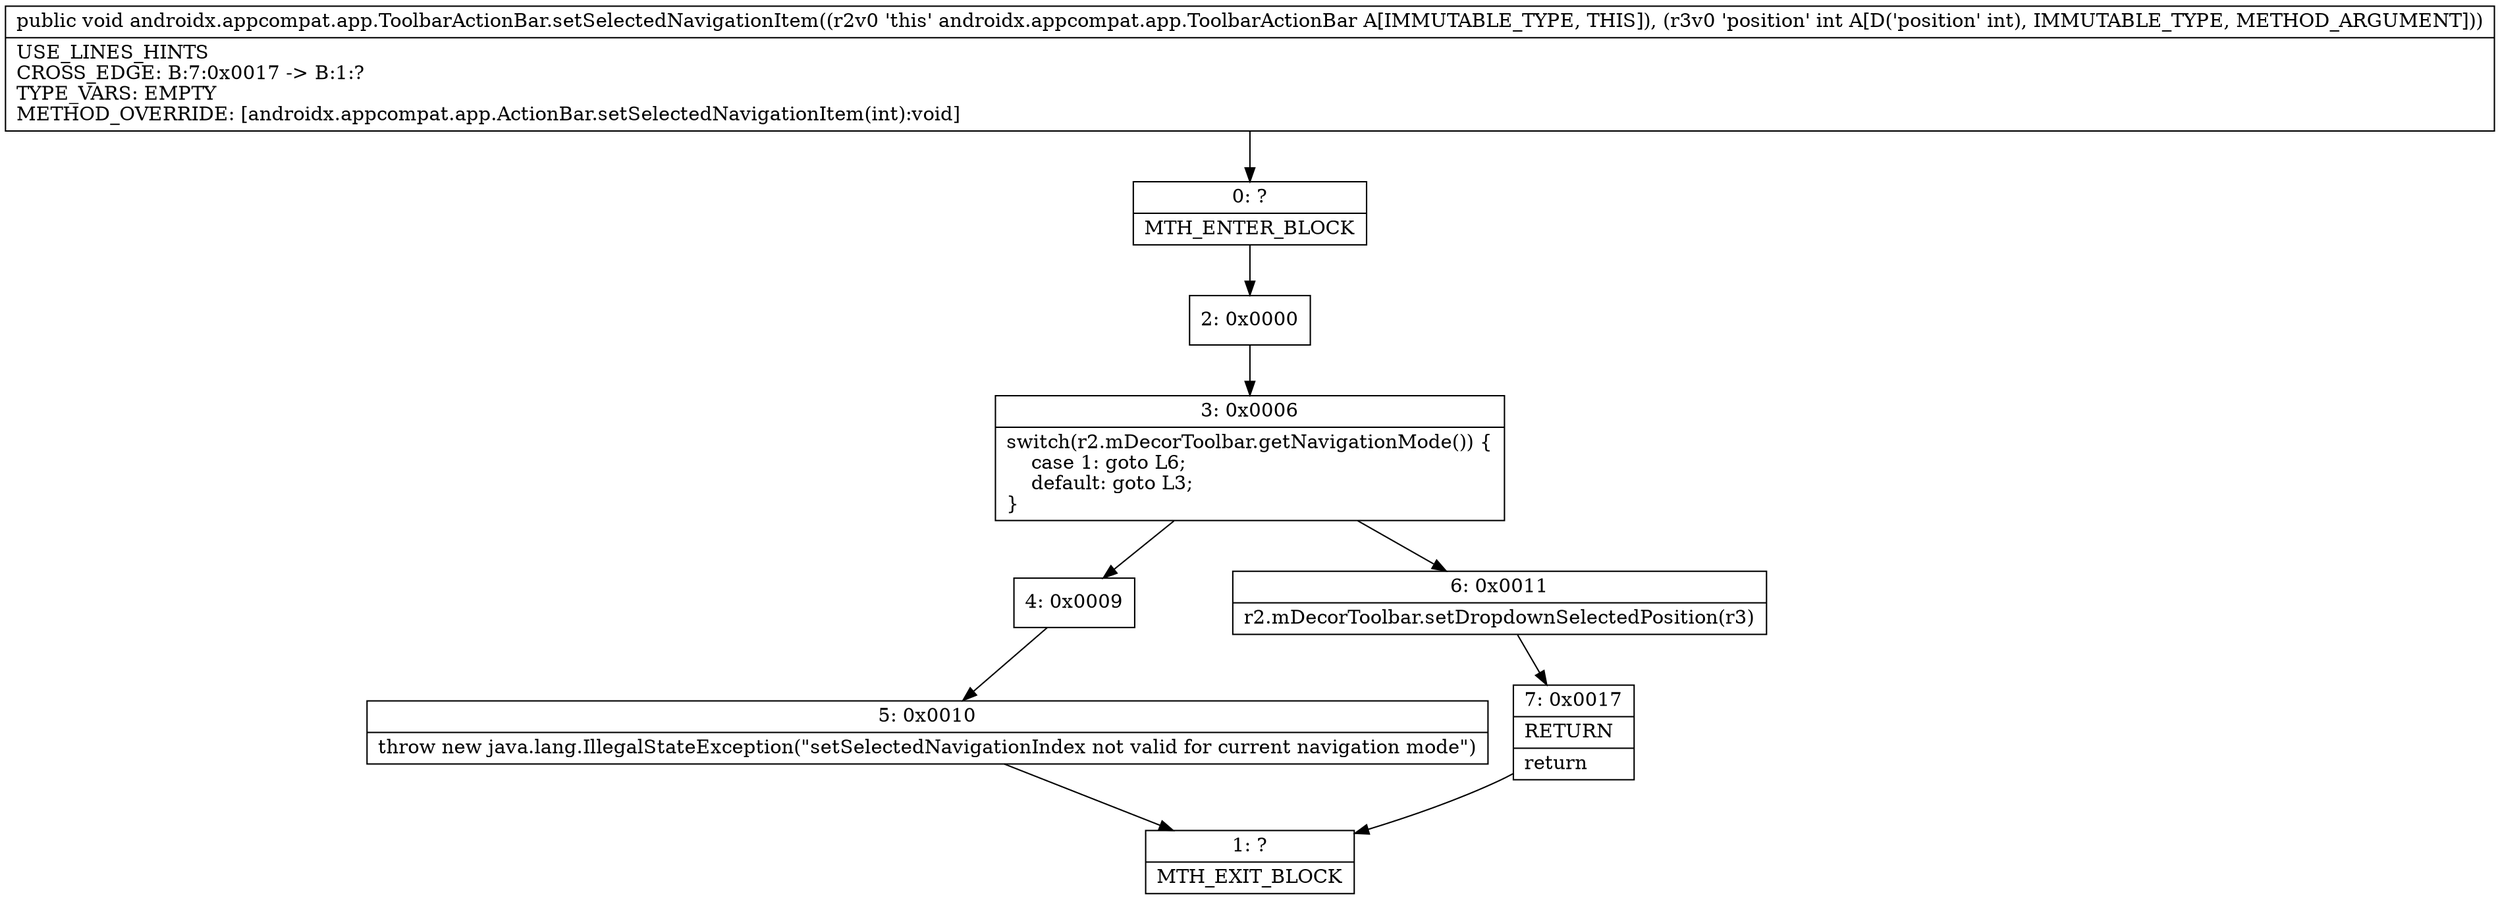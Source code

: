 digraph "CFG forandroidx.appcompat.app.ToolbarActionBar.setSelectedNavigationItem(I)V" {
Node_0 [shape=record,label="{0\:\ ?|MTH_ENTER_BLOCK\l}"];
Node_2 [shape=record,label="{2\:\ 0x0000}"];
Node_3 [shape=record,label="{3\:\ 0x0006|switch(r2.mDecorToolbar.getNavigationMode()) \{\l    case 1: goto L6;\l    default: goto L3;\l\}\l}"];
Node_4 [shape=record,label="{4\:\ 0x0009}"];
Node_5 [shape=record,label="{5\:\ 0x0010|throw new java.lang.IllegalStateException(\"setSelectedNavigationIndex not valid for current navigation mode\")\l}"];
Node_1 [shape=record,label="{1\:\ ?|MTH_EXIT_BLOCK\l}"];
Node_6 [shape=record,label="{6\:\ 0x0011|r2.mDecorToolbar.setDropdownSelectedPosition(r3)\l}"];
Node_7 [shape=record,label="{7\:\ 0x0017|RETURN\l|return\l}"];
MethodNode[shape=record,label="{public void androidx.appcompat.app.ToolbarActionBar.setSelectedNavigationItem((r2v0 'this' androidx.appcompat.app.ToolbarActionBar A[IMMUTABLE_TYPE, THIS]), (r3v0 'position' int A[D('position' int), IMMUTABLE_TYPE, METHOD_ARGUMENT]))  | USE_LINES_HINTS\lCROSS_EDGE: B:7:0x0017 \-\> B:1:?\lTYPE_VARS: EMPTY\lMETHOD_OVERRIDE: [androidx.appcompat.app.ActionBar.setSelectedNavigationItem(int):void]\l}"];
MethodNode -> Node_0;Node_0 -> Node_2;
Node_2 -> Node_3;
Node_3 -> Node_4;
Node_3 -> Node_6;
Node_4 -> Node_5;
Node_5 -> Node_1;
Node_6 -> Node_7;
Node_7 -> Node_1;
}

